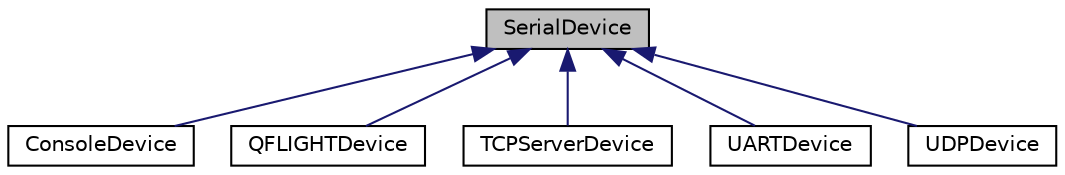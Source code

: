 digraph "SerialDevice"
{
 // INTERACTIVE_SVG=YES
  edge [fontname="Helvetica",fontsize="10",labelfontname="Helvetica",labelfontsize="10"];
  node [fontname="Helvetica",fontsize="10",shape=record];
  Node1 [label="SerialDevice",height=0.2,width=0.4,color="black", fillcolor="grey75", style="filled", fontcolor="black"];
  Node1 -> Node2 [dir="back",color="midnightblue",fontsize="10",style="solid",fontname="Helvetica"];
  Node2 [label="ConsoleDevice",height=0.2,width=0.4,color="black", fillcolor="white", style="filled",URL="$classConsoleDevice.html"];
  Node1 -> Node3 [dir="back",color="midnightblue",fontsize="10",style="solid",fontname="Helvetica"];
  Node3 [label="QFLIGHTDevice",height=0.2,width=0.4,color="black", fillcolor="white", style="filled",URL="$classQFLIGHTDevice.html"];
  Node1 -> Node4 [dir="back",color="midnightblue",fontsize="10",style="solid",fontname="Helvetica"];
  Node4 [label="TCPServerDevice",height=0.2,width=0.4,color="black", fillcolor="white", style="filled",URL="$classTCPServerDevice.html"];
  Node1 -> Node5 [dir="back",color="midnightblue",fontsize="10",style="solid",fontname="Helvetica"];
  Node5 [label="UARTDevice",height=0.2,width=0.4,color="black", fillcolor="white", style="filled",URL="$classUARTDevice.html"];
  Node1 -> Node6 [dir="back",color="midnightblue",fontsize="10",style="solid",fontname="Helvetica"];
  Node6 [label="UDPDevice",height=0.2,width=0.4,color="black", fillcolor="white", style="filled",URL="$classUDPDevice.html"];
}
